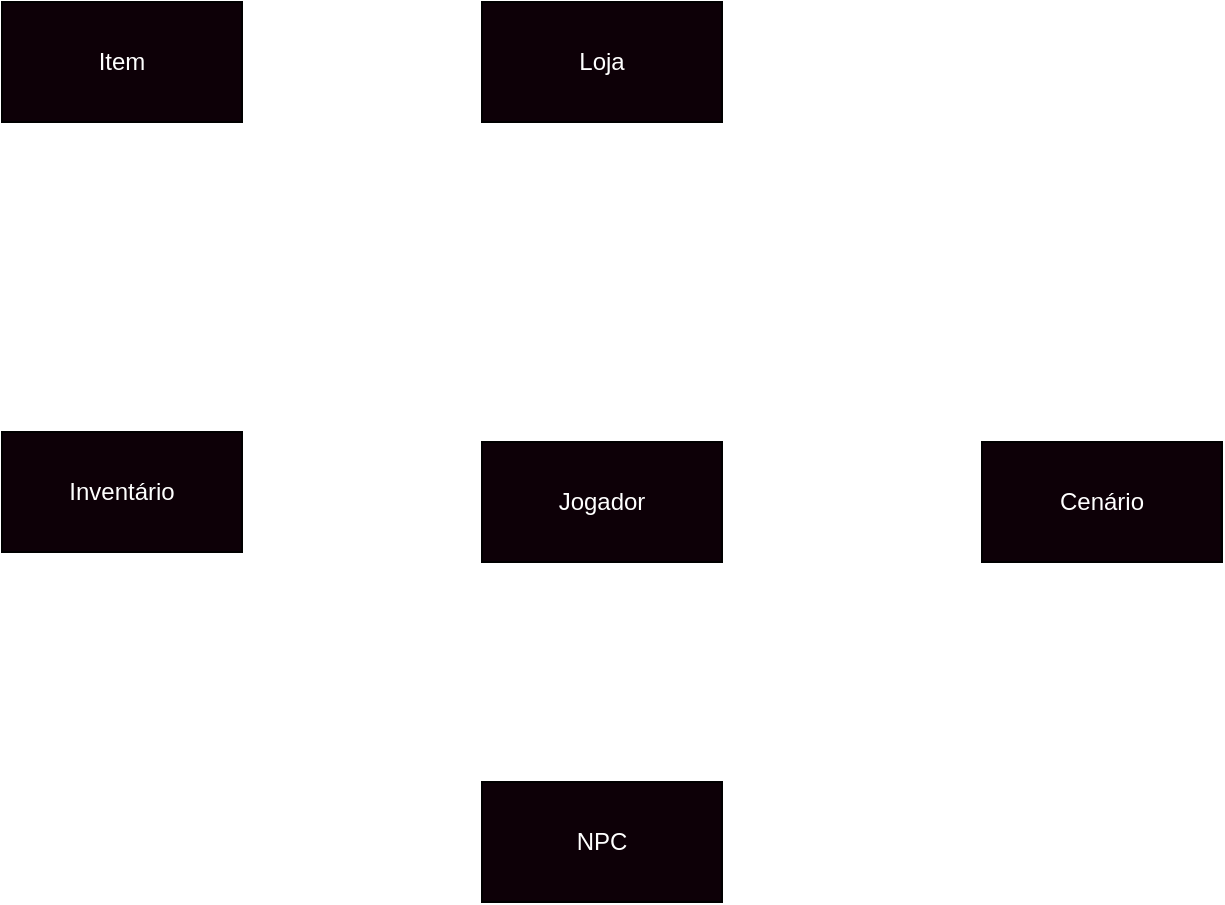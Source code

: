 <mxfile version="24.7.1" type="github">
  <diagram name="Page-1" id="e56a1550-8fbb-45ad-956c-1786394a9013">
    <mxGraphModel dx="775" dy="751" grid="1" gridSize="10" guides="1" tooltips="1" connect="1" arrows="1" fold="1" page="1" pageScale="1" pageWidth="1100" pageHeight="850" background="none" math="0" shadow="0">
      <root>
        <mxCell id="0" />
        <mxCell id="1" parent="0" />
        <mxCell id="iYViYUlERKXAkGXEU9x6-1" value="Jogador" style="rounded=0;whiteSpace=wrap;html=1;fillColor=#0D0007;fontColor=#FFFFFF;" vertex="1" parent="1">
          <mxGeometry x="540" y="400" width="120" height="60" as="geometry" />
        </mxCell>
        <mxCell id="iYViYUlERKXAkGXEU9x6-2" value="Cenário" style="rounded=0;whiteSpace=wrap;html=1;fillColor=#0D0007;fontColor=#FFFFFF;" vertex="1" parent="1">
          <mxGeometry x="790" y="400" width="120" height="60" as="geometry" />
        </mxCell>
        <mxCell id="iYViYUlERKXAkGXEU9x6-4" value="NPC&lt;span style=&quot;color: rgba(0, 0, 0, 0); font-family: monospace; font-size: 0px; text-align: start; text-wrap: nowrap;&quot;&gt;%3CmxGraphModel%3E%3Croot%3E%3CmxCell%20id%3D%220%22%2F%3E%3CmxCell%20id%3D%221%22%20parent%3D%220%22%2F%3E%3CmxCell%20id%3D%222%22%20value%3D%22Jogador%22%20style%3D%22rounded%3D0%3BwhiteSpace%3Dwrap%3Bhtml%3D1%3BfillColor%3D%230D0007%3BfontColor%3D%23FFFFFF%3B%22%20vertex%3D%221%22%20parent%3D%221%22%3E%3CmxGeometry%20x%3D%22540%22%20y%3D%22400%22%20width%3D%22120%22%20height%3D%2260%22%20as%3D%22geometry%22%2F%3E%3C%2FmxCell%3E%3C%2Froot%3E%3C%2FmxGraphModel%3E&lt;/span&gt;" style="rounded=0;whiteSpace=wrap;html=1;fillColor=#0D0007;fontColor=#FFFFFF;" vertex="1" parent="1">
          <mxGeometry x="540" y="570" width="120" height="60" as="geometry" />
        </mxCell>
        <mxCell id="iYViYUlERKXAkGXEU9x6-5" value="Inventário" style="rounded=0;whiteSpace=wrap;html=1;fillColor=#0D0007;fontColor=#FFFFFF;" vertex="1" parent="1">
          <mxGeometry x="300" y="395" width="120" height="60" as="geometry" />
        </mxCell>
        <mxCell id="iYViYUlERKXAkGXEU9x6-6" value="Item" style="rounded=0;whiteSpace=wrap;html=1;fillColor=#0D0007;fontColor=#FFFFFF;" vertex="1" parent="1">
          <mxGeometry x="300" y="180" width="120" height="60" as="geometry" />
        </mxCell>
        <mxCell id="iYViYUlERKXAkGXEU9x6-7" value="Loja" style="rounded=0;whiteSpace=wrap;html=1;fillColor=#0D0007;fontColor=#FFFFFF;" vertex="1" parent="1">
          <mxGeometry x="540" y="180" width="120" height="60" as="geometry" />
        </mxCell>
      </root>
    </mxGraphModel>
  </diagram>
</mxfile>
